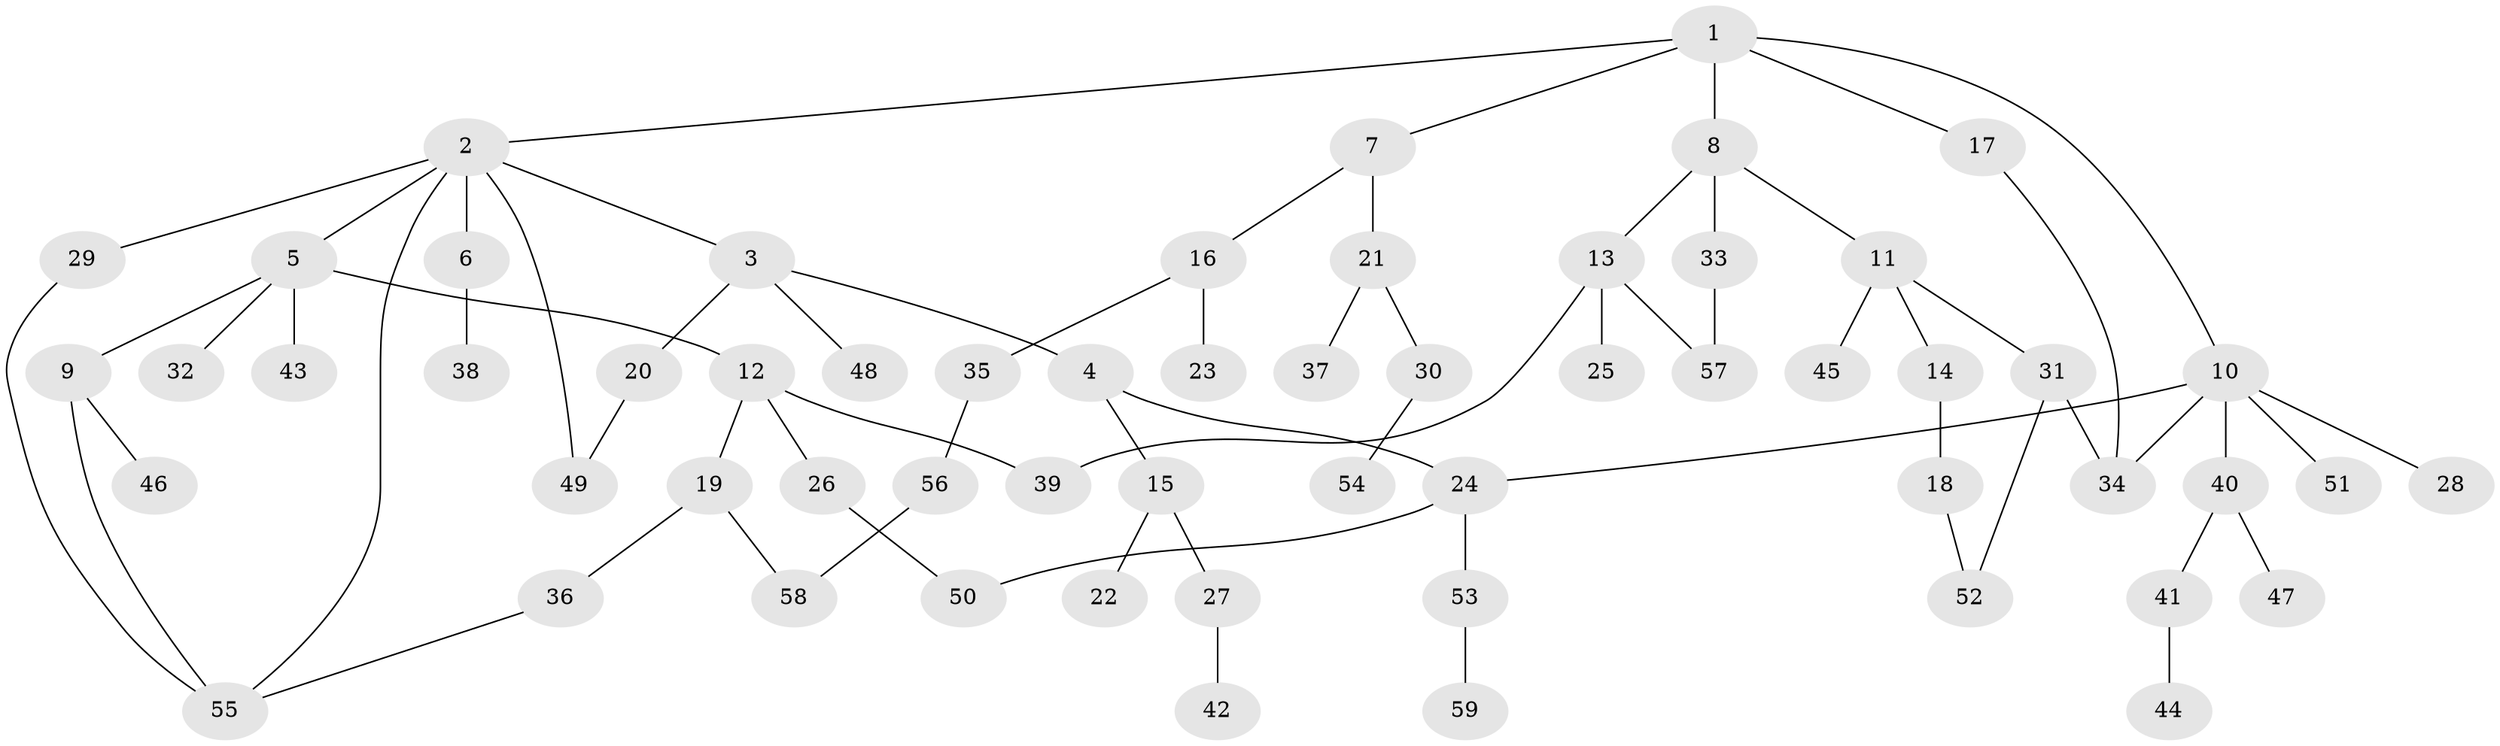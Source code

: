 // coarse degree distribution, {4: 0.1951219512195122, 6: 0.04878048780487805, 2: 0.2682926829268293, 3: 0.12195121951219512, 5: 0.024390243902439025, 1: 0.34146341463414637}
// Generated by graph-tools (version 1.1) at 2025/23/03/03/25 07:23:32]
// undirected, 59 vertices, 70 edges
graph export_dot {
graph [start="1"]
  node [color=gray90,style=filled];
  1;
  2;
  3;
  4;
  5;
  6;
  7;
  8;
  9;
  10;
  11;
  12;
  13;
  14;
  15;
  16;
  17;
  18;
  19;
  20;
  21;
  22;
  23;
  24;
  25;
  26;
  27;
  28;
  29;
  30;
  31;
  32;
  33;
  34;
  35;
  36;
  37;
  38;
  39;
  40;
  41;
  42;
  43;
  44;
  45;
  46;
  47;
  48;
  49;
  50;
  51;
  52;
  53;
  54;
  55;
  56;
  57;
  58;
  59;
  1 -- 2;
  1 -- 7;
  1 -- 8;
  1 -- 10;
  1 -- 17;
  2 -- 3;
  2 -- 5;
  2 -- 6;
  2 -- 29;
  2 -- 55;
  2 -- 49;
  3 -- 4;
  3 -- 20;
  3 -- 48;
  4 -- 15;
  4 -- 24;
  5 -- 9;
  5 -- 12;
  5 -- 32;
  5 -- 43;
  6 -- 38;
  7 -- 16;
  7 -- 21;
  8 -- 11;
  8 -- 13;
  8 -- 33;
  9 -- 46;
  9 -- 55;
  10 -- 28;
  10 -- 34;
  10 -- 40;
  10 -- 51;
  10 -- 24;
  11 -- 14;
  11 -- 31;
  11 -- 45;
  12 -- 19;
  12 -- 26;
  12 -- 39;
  13 -- 25;
  13 -- 57;
  13 -- 39;
  14 -- 18;
  15 -- 22;
  15 -- 27;
  16 -- 23;
  16 -- 35;
  17 -- 34;
  18 -- 52;
  19 -- 36;
  19 -- 58;
  20 -- 49;
  21 -- 30;
  21 -- 37;
  24 -- 50;
  24 -- 53;
  26 -- 50;
  27 -- 42;
  29 -- 55;
  30 -- 54;
  31 -- 52;
  31 -- 34;
  33 -- 57;
  35 -- 56;
  36 -- 55;
  40 -- 41;
  40 -- 47;
  41 -- 44;
  53 -- 59;
  56 -- 58;
}
